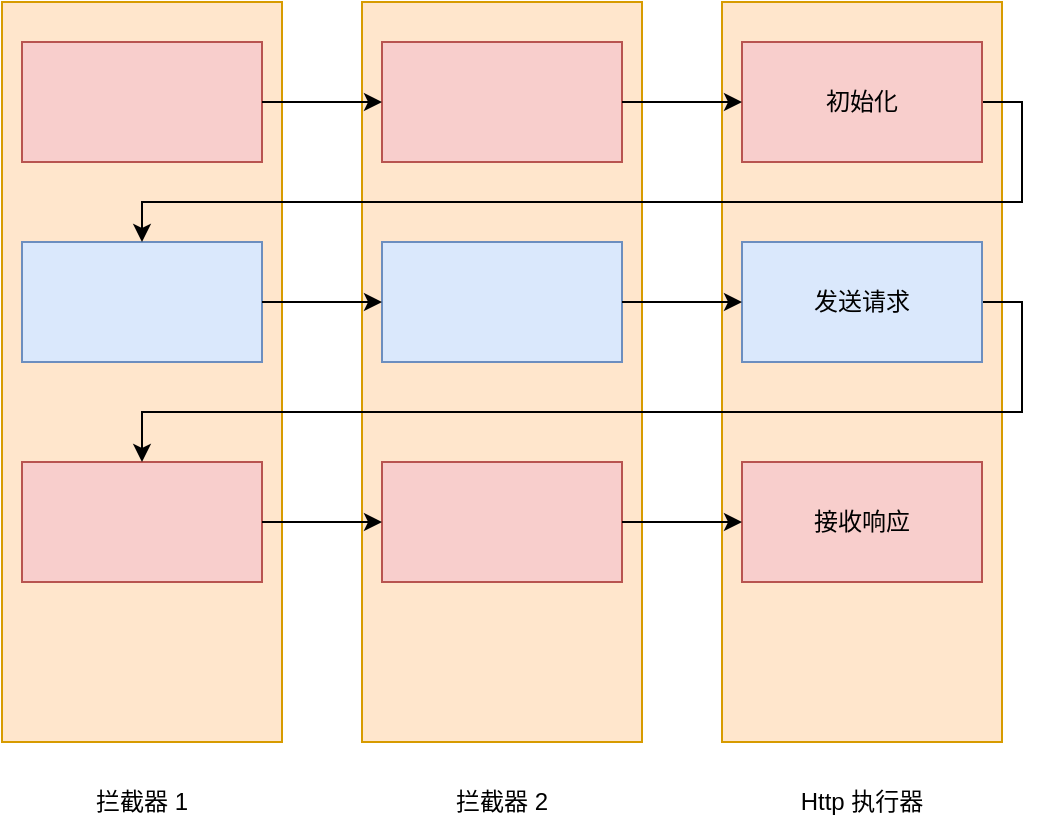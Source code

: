 <mxfile version="10.7.7" type="device"><diagram id="_lHHRMXbrXfviTwruCgR" name="第 1 页"><mxGraphModel dx="1394" dy="764" grid="1" gridSize="10" guides="1" tooltips="1" connect="1" arrows="1" fold="1" page="1" pageScale="1" pageWidth="827" pageHeight="1169" math="0" shadow="0"><root><mxCell id="0"/><mxCell id="1" parent="0"/><mxCell id="DAotJcRFPtSO7NH84SdJ-12" value="" style="rounded=0;whiteSpace=wrap;html=1;fillColor=#ffe6cc;strokeColor=#d79b00;" vertex="1" parent="1"><mxGeometry x="70" y="140" width="140" height="370" as="geometry"/></mxCell><mxCell id="DAotJcRFPtSO7NH84SdJ-13" value="" style="rounded=0;whiteSpace=wrap;html=1;fillColor=#f8cecc;strokeColor=#b85450;" vertex="1" parent="1"><mxGeometry x="80" y="160" width="120" height="60" as="geometry"/></mxCell><mxCell id="DAotJcRFPtSO7NH84SdJ-14" value="" style="rounded=0;whiteSpace=wrap;html=1;fillColor=#dae8fc;strokeColor=#6c8ebf;" vertex="1" parent="1"><mxGeometry x="80" y="260" width="120" height="60" as="geometry"/></mxCell><mxCell id="DAotJcRFPtSO7NH84SdJ-15" value="" style="rounded=0;whiteSpace=wrap;html=1;fillColor=#f8cecc;strokeColor=#b85450;" vertex="1" parent="1"><mxGeometry x="80" y="370" width="120" height="60" as="geometry"/></mxCell><mxCell id="DAotJcRFPtSO7NH84SdJ-18" value="" style="rounded=0;whiteSpace=wrap;html=1;fillColor=#ffe6cc;strokeColor=#d79b00;" vertex="1" parent="1"><mxGeometry x="250" y="140" width="140" height="370" as="geometry"/></mxCell><mxCell id="DAotJcRFPtSO7NH84SdJ-19" value="" style="rounded=0;whiteSpace=wrap;html=1;fillColor=#f8cecc;strokeColor=#b85450;" vertex="1" parent="1"><mxGeometry x="260" y="160" width="120" height="60" as="geometry"/></mxCell><mxCell id="DAotJcRFPtSO7NH84SdJ-20" value="" style="rounded=0;whiteSpace=wrap;html=1;fillColor=#dae8fc;strokeColor=#6c8ebf;" vertex="1" parent="1"><mxGeometry x="260" y="260" width="120" height="60" as="geometry"/></mxCell><mxCell id="DAotJcRFPtSO7NH84SdJ-21" value="" style="rounded=0;whiteSpace=wrap;html=1;fillColor=#f8cecc;strokeColor=#b85450;" vertex="1" parent="1"><mxGeometry x="260" y="370" width="120" height="60" as="geometry"/></mxCell><mxCell id="DAotJcRFPtSO7NH84SdJ-23" value="" style="rounded=0;whiteSpace=wrap;html=1;fillColor=#ffe6cc;strokeColor=#d79b00;" vertex="1" parent="1"><mxGeometry x="430" y="140" width="140" height="370" as="geometry"/></mxCell><mxCell id="DAotJcRFPtSO7NH84SdJ-31" style="edgeStyle=orthogonalEdgeStyle;rounded=0;orthogonalLoop=1;jettySize=auto;html=1;exitX=1;exitY=0.5;exitDx=0;exitDy=0;entryX=0.5;entryY=0;entryDx=0;entryDy=0;" edge="1" parent="1" source="DAotJcRFPtSO7NH84SdJ-24" target="DAotJcRFPtSO7NH84SdJ-14"><mxGeometry relative="1" as="geometry"/></mxCell><mxCell id="DAotJcRFPtSO7NH84SdJ-24" value="初始化" style="rounded=0;whiteSpace=wrap;html=1;fillColor=#f8cecc;strokeColor=#b85450;" vertex="1" parent="1"><mxGeometry x="440" y="160" width="120" height="60" as="geometry"/></mxCell><mxCell id="DAotJcRFPtSO7NH84SdJ-34" style="edgeStyle=orthogonalEdgeStyle;rounded=0;orthogonalLoop=1;jettySize=auto;html=1;exitX=1;exitY=0.5;exitDx=0;exitDy=0;entryX=0.5;entryY=0;entryDx=0;entryDy=0;" edge="1" parent="1" source="DAotJcRFPtSO7NH84SdJ-25" target="DAotJcRFPtSO7NH84SdJ-15"><mxGeometry relative="1" as="geometry"/></mxCell><mxCell id="DAotJcRFPtSO7NH84SdJ-25" value="发送请求" style="rounded=0;whiteSpace=wrap;html=1;fillColor=#dae8fc;strokeColor=#6c8ebf;" vertex="1" parent="1"><mxGeometry x="440" y="260" width="120" height="60" as="geometry"/></mxCell><mxCell id="DAotJcRFPtSO7NH84SdJ-26" value="接收响应" style="rounded=0;whiteSpace=wrap;html=1;fillColor=#f8cecc;strokeColor=#b85450;" vertex="1" parent="1"><mxGeometry x="440" y="370" width="120" height="60" as="geometry"/></mxCell><mxCell id="DAotJcRFPtSO7NH84SdJ-29" style="edgeStyle=orthogonalEdgeStyle;rounded=0;orthogonalLoop=1;jettySize=auto;html=1;exitX=1;exitY=0.5;exitDx=0;exitDy=0;entryX=0;entryY=0.5;entryDx=0;entryDy=0;" edge="1" parent="1" source="DAotJcRFPtSO7NH84SdJ-19" target="DAotJcRFPtSO7NH84SdJ-24"><mxGeometry relative="1" as="geometry"/></mxCell><mxCell id="DAotJcRFPtSO7NH84SdJ-28" style="edgeStyle=orthogonalEdgeStyle;rounded=0;orthogonalLoop=1;jettySize=auto;html=1;exitX=1;exitY=0.5;exitDx=0;exitDy=0;entryX=0;entryY=0.5;entryDx=0;entryDy=0;" edge="1" parent="1" source="DAotJcRFPtSO7NH84SdJ-13" target="DAotJcRFPtSO7NH84SdJ-19"><mxGeometry relative="1" as="geometry"/></mxCell><mxCell id="DAotJcRFPtSO7NH84SdJ-30" value="Http 执行器" style="text;html=1;strokeColor=none;fillColor=none;align=center;verticalAlign=middle;whiteSpace=wrap;rounded=0;" vertex="1" parent="1"><mxGeometry x="465" y="530" width="70" height="20" as="geometry"/></mxCell><mxCell id="DAotJcRFPtSO7NH84SdJ-32" style="edgeStyle=orthogonalEdgeStyle;rounded=0;orthogonalLoop=1;jettySize=auto;html=1;exitX=1;exitY=0.5;exitDx=0;exitDy=0;entryX=0;entryY=0.5;entryDx=0;entryDy=0;" edge="1" parent="1" source="DAotJcRFPtSO7NH84SdJ-14" target="DAotJcRFPtSO7NH84SdJ-20"><mxGeometry relative="1" as="geometry"/></mxCell><mxCell id="DAotJcRFPtSO7NH84SdJ-33" style="edgeStyle=orthogonalEdgeStyle;rounded=0;orthogonalLoop=1;jettySize=auto;html=1;exitX=1;exitY=0.5;exitDx=0;exitDy=0;entryX=0;entryY=0.5;entryDx=0;entryDy=0;" edge="1" parent="1" source="DAotJcRFPtSO7NH84SdJ-20" target="DAotJcRFPtSO7NH84SdJ-25"><mxGeometry relative="1" as="geometry"/></mxCell><mxCell id="DAotJcRFPtSO7NH84SdJ-35" style="edgeStyle=orthogonalEdgeStyle;rounded=0;orthogonalLoop=1;jettySize=auto;html=1;exitX=1;exitY=0.5;exitDx=0;exitDy=0;entryX=0;entryY=0.5;entryDx=0;entryDy=0;" edge="1" parent="1" source="DAotJcRFPtSO7NH84SdJ-15" target="DAotJcRFPtSO7NH84SdJ-21"><mxGeometry relative="1" as="geometry"/></mxCell><mxCell id="DAotJcRFPtSO7NH84SdJ-36" style="edgeStyle=orthogonalEdgeStyle;rounded=0;orthogonalLoop=1;jettySize=auto;html=1;exitX=1;exitY=0.5;exitDx=0;exitDy=0;entryX=0;entryY=0.5;entryDx=0;entryDy=0;" edge="1" parent="1" source="DAotJcRFPtSO7NH84SdJ-21" target="DAotJcRFPtSO7NH84SdJ-26"><mxGeometry relative="1" as="geometry"/></mxCell><mxCell id="DAotJcRFPtSO7NH84SdJ-37" value="拦截器 1" style="text;html=1;strokeColor=none;fillColor=none;align=center;verticalAlign=middle;whiteSpace=wrap;rounded=0;" vertex="1" parent="1"><mxGeometry x="105" y="530" width="70" height="20" as="geometry"/></mxCell><mxCell id="DAotJcRFPtSO7NH84SdJ-38" value="拦截器 2" style="text;html=1;strokeColor=none;fillColor=none;align=center;verticalAlign=middle;whiteSpace=wrap;rounded=0;" vertex="1" parent="1"><mxGeometry x="285" y="530" width="70" height="20" as="geometry"/></mxCell></root></mxGraphModel></diagram></mxfile>